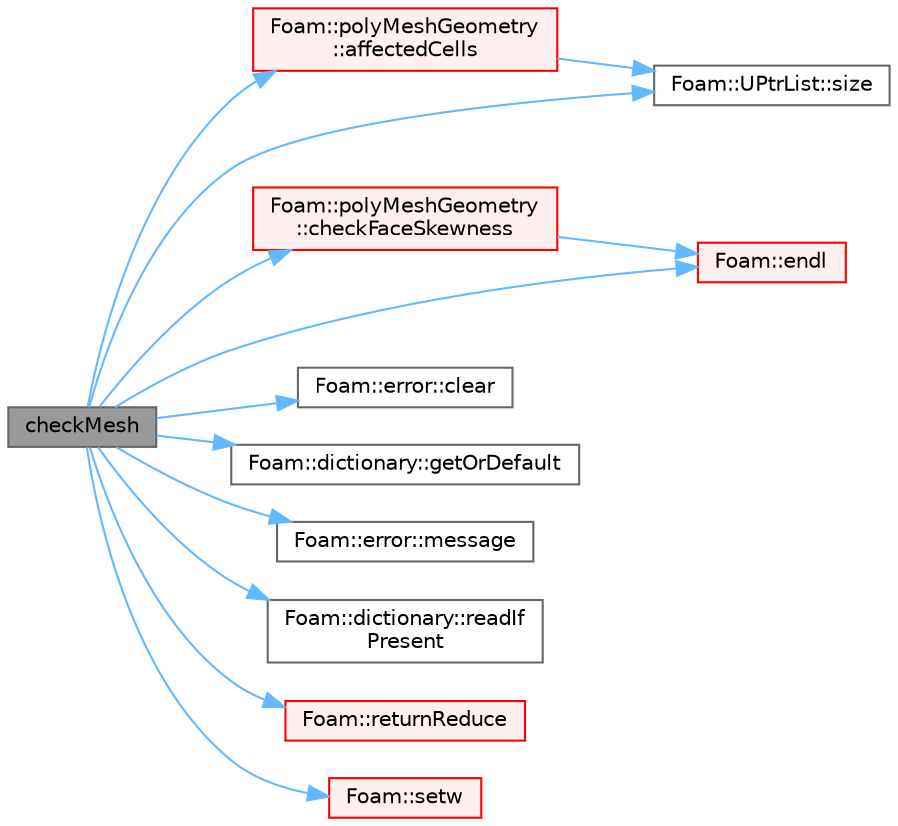 digraph "checkMesh"
{
 // LATEX_PDF_SIZE
  bgcolor="transparent";
  edge [fontname=Helvetica,fontsize=10,labelfontname=Helvetica,labelfontsize=10];
  node [fontname=Helvetica,fontsize=10,shape=box,height=0.2,width=0.4];
  rankdir="LR";
  Node1 [id="Node000001",label="checkMesh",height=0.2,width=0.4,color="gray40", fillcolor="grey60", style="filled", fontcolor="black",tooltip=" "];
  Node1 -> Node2 [id="edge1_Node000001_Node000002",color="steelblue1",style="solid",tooltip=" "];
  Node2 [id="Node000002",label="Foam::polyMeshGeometry\l::affectedCells",height=0.2,width=0.4,color="red", fillcolor="#FFF0F0", style="filled",URL="$classFoam_1_1polyMeshGeometry.html#af5a651dc1cbf2df9601f576420a0cc3c",tooltip=" "];
  Node2 -> Node8 [id="edge2_Node000002_Node000008",color="steelblue1",style="solid",tooltip=" "];
  Node8 [id="Node000008",label="Foam::UPtrList::size",height=0.2,width=0.4,color="grey40", fillcolor="white", style="filled",URL="$classFoam_1_1UPtrList.html#a95603446b248fe1ecf5dc59bcc2eaff0",tooltip=" "];
  Node1 -> Node10 [id="edge3_Node000001_Node000010",color="steelblue1",style="solid",tooltip=" "];
  Node10 [id="Node000010",label="Foam::polyMeshGeometry\l::checkFaceSkewness",height=0.2,width=0.4,color="red", fillcolor="#FFF0F0", style="filled",URL="$classFoam_1_1polyMeshGeometry.html#a2df259c9e50de61beac65c3757c224eb",tooltip=" "];
  Node10 -> Node18 [id="edge4_Node000010_Node000018",color="steelblue1",style="solid",tooltip=" "];
  Node18 [id="Node000018",label="Foam::endl",height=0.2,width=0.4,color="red", fillcolor="#FFF0F0", style="filled",URL="$namespaceFoam.html#a7d5eca45a323264dc5fe811500ebda47",tooltip=" "];
  Node1 -> Node57 [id="edge5_Node000001_Node000057",color="steelblue1",style="solid",tooltip=" "];
  Node57 [id="Node000057",label="Foam::error::clear",height=0.2,width=0.4,color="grey40", fillcolor="white", style="filled",URL="$classFoam_1_1error.html#adf1d9633e64d0de6a36e0af17ccd8163",tooltip=" "];
  Node1 -> Node18 [id="edge6_Node000001_Node000018",color="steelblue1",style="solid",tooltip=" "];
  Node1 -> Node58 [id="edge7_Node000001_Node000058",color="steelblue1",style="solid",tooltip=" "];
  Node58 [id="Node000058",label="Foam::dictionary::getOrDefault",height=0.2,width=0.4,color="grey40", fillcolor="white", style="filled",URL="$classFoam_1_1dictionary.html#a65eb4a7f7d50c4021247b03acfccc328",tooltip=" "];
  Node1 -> Node59 [id="edge8_Node000001_Node000059",color="steelblue1",style="solid",tooltip=" "];
  Node59 [id="Node000059",label="Foam::error::message",height=0.2,width=0.4,color="grey40", fillcolor="white", style="filled",URL="$classFoam_1_1error.html#a7a908eb9ec123d3834738a86049c9860",tooltip=" "];
  Node1 -> Node60 [id="edge9_Node000001_Node000060",color="steelblue1",style="solid",tooltip=" "];
  Node60 [id="Node000060",label="Foam::dictionary::readIf\lPresent",height=0.2,width=0.4,color="grey40", fillcolor="white", style="filled",URL="$classFoam_1_1dictionary.html#a9dce338cb241a7e8c2c390292fee0a5f",tooltip=" "];
  Node1 -> Node61 [id="edge10_Node000001_Node000061",color="steelblue1",style="solid",tooltip=" "];
  Node61 [id="Node000061",label="Foam::returnReduce",height=0.2,width=0.4,color="red", fillcolor="#FFF0F0", style="filled",URL="$namespaceFoam.html#acf61c6966eeded6a33f4925a2ab5240a",tooltip=" "];
  Node1 -> Node62 [id="edge11_Node000001_Node000062",color="steelblue1",style="solid",tooltip=" "];
  Node62 [id="Node000062",label="Foam::setw",height=0.2,width=0.4,color="red", fillcolor="#FFF0F0", style="filled",URL="$namespaceFoam.html#a75d42f409d58219f5c146f31bf15c380",tooltip=" "];
  Node1 -> Node8 [id="edge12_Node000001_Node000008",color="steelblue1",style="solid",tooltip=" "];
}
